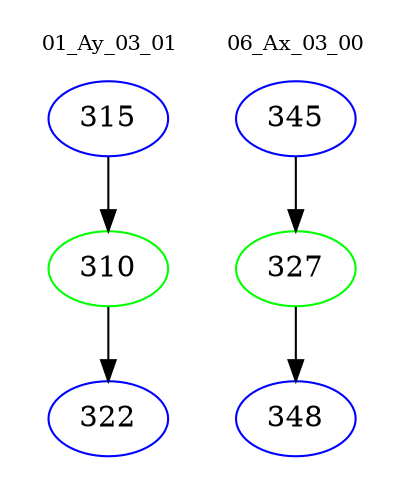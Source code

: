 digraph{
subgraph cluster_0 {
color = white
label = "01_Ay_03_01";
fontsize=10;
T0_315 [label="315", color="blue"]
T0_315 -> T0_310 [color="black"]
T0_310 [label="310", color="green"]
T0_310 -> T0_322 [color="black"]
T0_322 [label="322", color="blue"]
}
subgraph cluster_1 {
color = white
label = "06_Ax_03_00";
fontsize=10;
T1_345 [label="345", color="blue"]
T1_345 -> T1_327 [color="black"]
T1_327 [label="327", color="green"]
T1_327 -> T1_348 [color="black"]
T1_348 [label="348", color="blue"]
}
}
